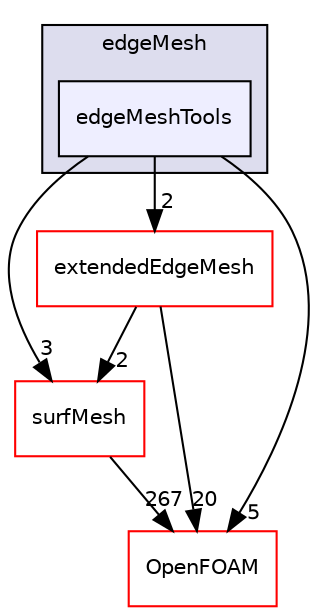digraph "src/meshTools/edgeMesh/edgeMeshTools" {
  bgcolor=transparent;
  compound=true
  node [ fontsize="10", fontname="Helvetica"];
  edge [ labelfontsize="10", labelfontname="Helvetica"];
  subgraph clusterdir_49db66e8fd2a67bf222b9ee7503b6041 {
    graph [ bgcolor="#ddddee", pencolor="black", label="edgeMesh" fontname="Helvetica", fontsize="10", URL="dir_49db66e8fd2a67bf222b9ee7503b6041.html"]
  dir_9a511bb6023c6f8f012b45fff080cd3a [shape=box, label="edgeMeshTools", style="filled", fillcolor="#eeeeff", pencolor="black", URL="dir_9a511bb6023c6f8f012b45fff080cd3a.html"];
  }
  dir_0a88fe22feb23ce5f078a04a1df67721 [shape=box label="surfMesh" color="red" URL="dir_0a88fe22feb23ce5f078a04a1df67721.html"];
  dir_133a5f0ac9b4d6a67a68529a4e9da489 [shape=box label="extendedEdgeMesh" color="red" URL="dir_133a5f0ac9b4d6a67a68529a4e9da489.html"];
  dir_c5473ff19b20e6ec4dfe5c310b3778a8 [shape=box label="OpenFOAM" color="red" URL="dir_c5473ff19b20e6ec4dfe5c310b3778a8.html"];
  dir_0a88fe22feb23ce5f078a04a1df67721->dir_c5473ff19b20e6ec4dfe5c310b3778a8 [headlabel="267", labeldistance=1.5 headhref="dir_003623_002151.html"];
  dir_133a5f0ac9b4d6a67a68529a4e9da489->dir_0a88fe22feb23ce5f078a04a1df67721 [headlabel="2", labeldistance=1.5 headhref="dir_002003_003623.html"];
  dir_133a5f0ac9b4d6a67a68529a4e9da489->dir_c5473ff19b20e6ec4dfe5c310b3778a8 [headlabel="20", labeldistance=1.5 headhref="dir_002003_002151.html"];
  dir_9a511bb6023c6f8f012b45fff080cd3a->dir_0a88fe22feb23ce5f078a04a1df67721 [headlabel="3", labeldistance=1.5 headhref="dir_002002_003623.html"];
  dir_9a511bb6023c6f8f012b45fff080cd3a->dir_133a5f0ac9b4d6a67a68529a4e9da489 [headlabel="2", labeldistance=1.5 headhref="dir_002002_002003.html"];
  dir_9a511bb6023c6f8f012b45fff080cd3a->dir_c5473ff19b20e6ec4dfe5c310b3778a8 [headlabel="5", labeldistance=1.5 headhref="dir_002002_002151.html"];
}
